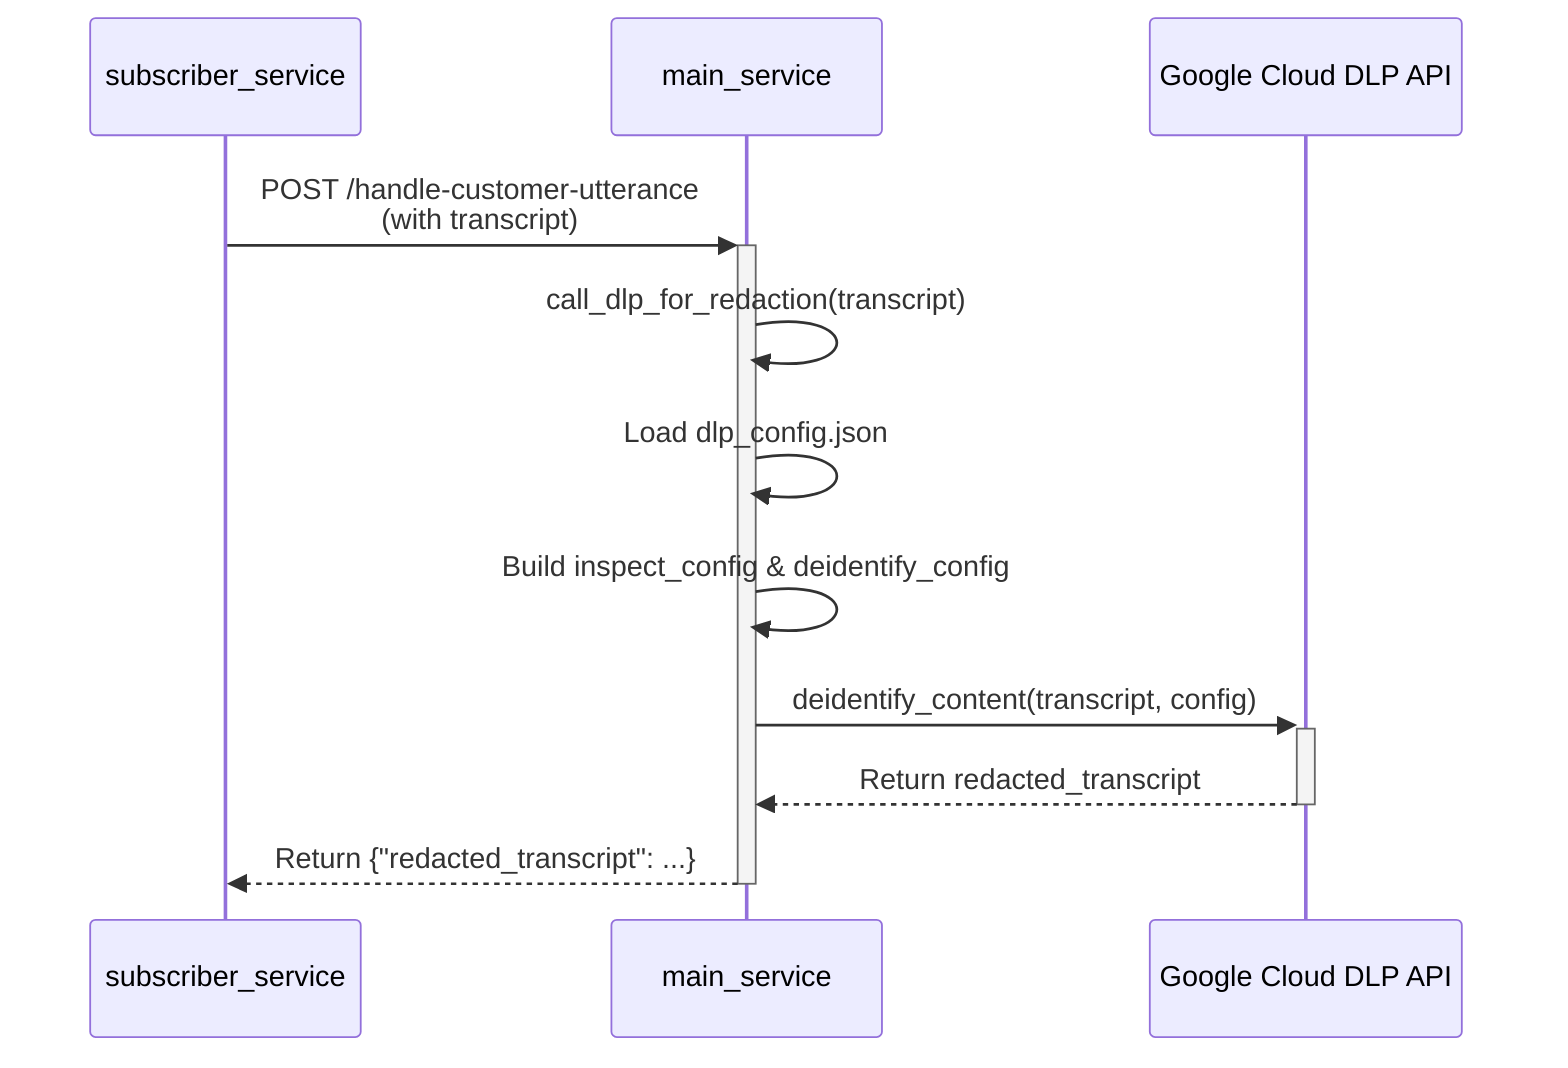 sequenceDiagram
    participant Client as subscriber_service
    participant Service as main_service
    participant GoogleDLP as Google Cloud DLP API

    Client->>+Service: POST /handle-customer-utterance <br> (with transcript)
    Service->>Service: call_dlp_for_redaction(transcript)
    Service->>Service: Load dlp_config.json
    Service->>Service: Build inspect_config & deidentify_config
    Service->>+GoogleDLP: deidentify_content(transcript, config)
    GoogleDLP-->>-Service: Return redacted_transcript
    Service-->>-Client: Return {"redacted_transcript": ...}